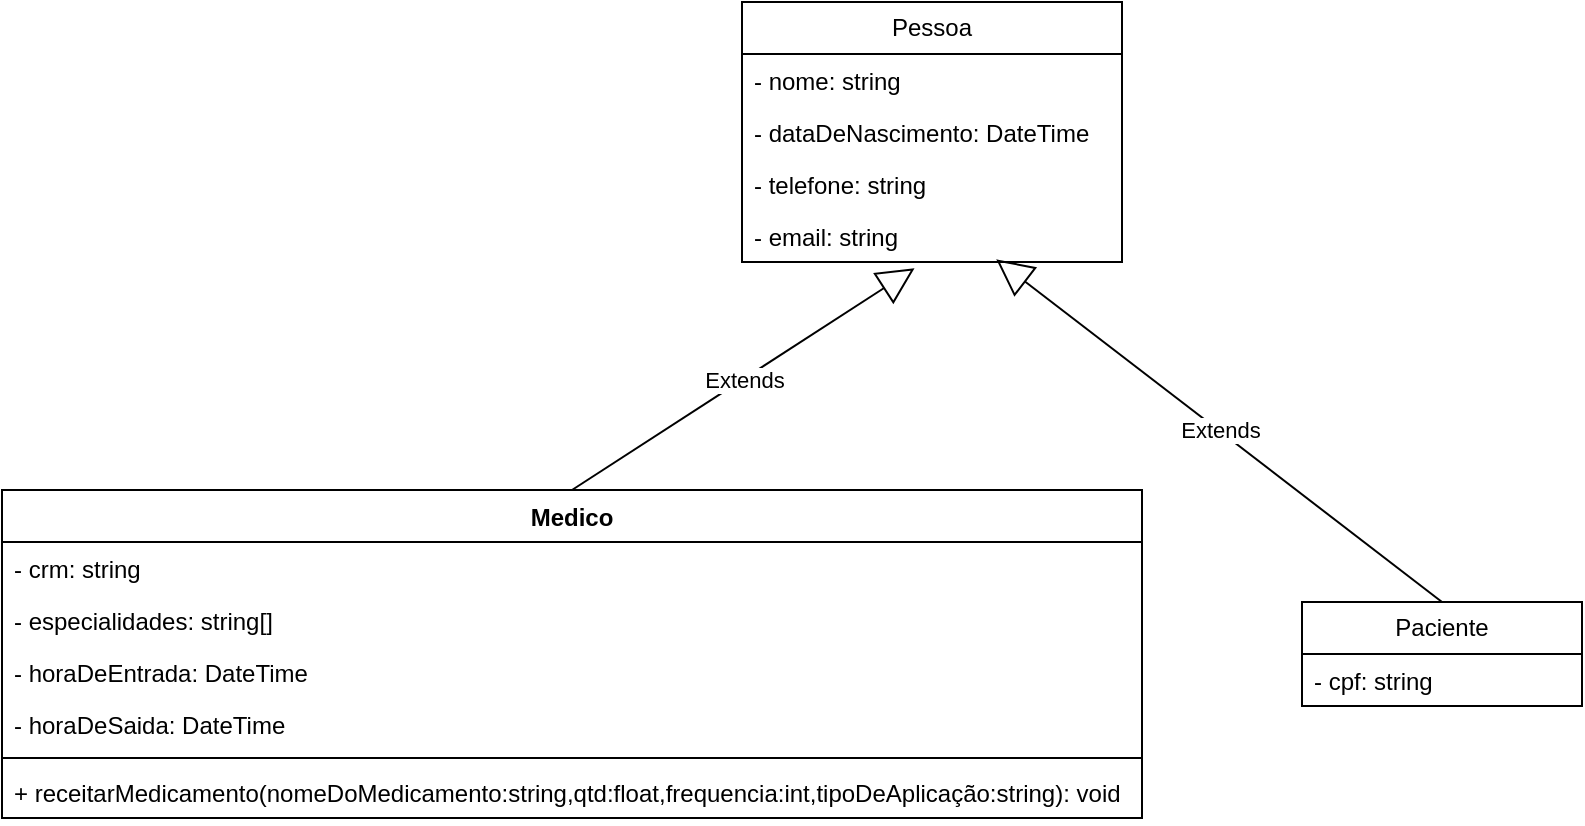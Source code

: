 <mxfile version="23.1.5" type="device">
  <diagram name="Página-1" id="istVY1GRx5doZPSE_vjN">
    <mxGraphModel dx="1751" dy="488" grid="1" gridSize="10" guides="1" tooltips="1" connect="1" arrows="1" fold="1" page="1" pageScale="1" pageWidth="827" pageHeight="1169" math="0" shadow="0">
      <root>
        <mxCell id="0" />
        <mxCell id="1" parent="0" />
        <mxCell id="OwBSbl5GreVEhK7tndun-1" value="Medico" style="swimlane;fontStyle=1;align=center;verticalAlign=top;childLayout=stackLayout;horizontal=1;startSize=26;horizontalStack=0;resizeParent=1;resizeParentMax=0;resizeLast=0;collapsible=1;marginBottom=0;whiteSpace=wrap;html=1;" vertex="1" parent="1">
          <mxGeometry x="-20" y="294" width="570" height="164" as="geometry" />
        </mxCell>
        <mxCell id="OwBSbl5GreVEhK7tndun-2" value="- crm: string" style="text;strokeColor=none;fillColor=none;align=left;verticalAlign=top;spacingLeft=4;spacingRight=4;overflow=hidden;rotatable=0;points=[[0,0.5],[1,0.5]];portConstraint=eastwest;whiteSpace=wrap;html=1;" vertex="1" parent="OwBSbl5GreVEhK7tndun-1">
          <mxGeometry y="26" width="570" height="26" as="geometry" />
        </mxCell>
        <mxCell id="OwBSbl5GreVEhK7tndun-5" value="- especialidades: string[]" style="text;strokeColor=none;fillColor=none;align=left;verticalAlign=top;spacingLeft=4;spacingRight=4;overflow=hidden;rotatable=0;points=[[0,0.5],[1,0.5]];portConstraint=eastwest;whiteSpace=wrap;html=1;" vertex="1" parent="OwBSbl5GreVEhK7tndun-1">
          <mxGeometry y="52" width="570" height="26" as="geometry" />
        </mxCell>
        <mxCell id="OwBSbl5GreVEhK7tndun-6" value="- horaDeEntrada: DateTime" style="text;strokeColor=none;fillColor=none;align=left;verticalAlign=top;spacingLeft=4;spacingRight=4;overflow=hidden;rotatable=0;points=[[0,0.5],[1,0.5]];portConstraint=eastwest;whiteSpace=wrap;html=1;" vertex="1" parent="OwBSbl5GreVEhK7tndun-1">
          <mxGeometry y="78" width="570" height="26" as="geometry" />
        </mxCell>
        <mxCell id="OwBSbl5GreVEhK7tndun-7" value="- horaDeSaida: DateTime" style="text;strokeColor=none;fillColor=none;align=left;verticalAlign=top;spacingLeft=4;spacingRight=4;overflow=hidden;rotatable=0;points=[[0,0.5],[1,0.5]];portConstraint=eastwest;whiteSpace=wrap;html=1;" vertex="1" parent="OwBSbl5GreVEhK7tndun-1">
          <mxGeometry y="104" width="570" height="26" as="geometry" />
        </mxCell>
        <mxCell id="OwBSbl5GreVEhK7tndun-3" value="" style="line;strokeWidth=1;fillColor=none;align=left;verticalAlign=middle;spacingTop=-1;spacingLeft=3;spacingRight=3;rotatable=0;labelPosition=right;points=[];portConstraint=eastwest;strokeColor=inherit;" vertex="1" parent="OwBSbl5GreVEhK7tndun-1">
          <mxGeometry y="130" width="570" height="8" as="geometry" />
        </mxCell>
        <mxCell id="OwBSbl5GreVEhK7tndun-4" value="+ receitarMedicamento(nomeDoMedicamento:string,qtd:float,frequencia:int,tipoDeAplicação:string): void" style="text;strokeColor=none;fillColor=none;align=left;verticalAlign=top;spacingLeft=4;spacingRight=4;overflow=hidden;rotatable=0;points=[[0,0.5],[1,0.5]];portConstraint=eastwest;whiteSpace=wrap;html=1;" vertex="1" parent="OwBSbl5GreVEhK7tndun-1">
          <mxGeometry y="138" width="570" height="26" as="geometry" />
        </mxCell>
        <mxCell id="OwBSbl5GreVEhK7tndun-12" value="Paciente" style="swimlane;fontStyle=0;childLayout=stackLayout;horizontal=1;startSize=26;fillColor=none;horizontalStack=0;resizeParent=1;resizeParentMax=0;resizeLast=0;collapsible=1;marginBottom=0;whiteSpace=wrap;html=1;" vertex="1" parent="1">
          <mxGeometry x="630" y="350" width="140" height="52" as="geometry" />
        </mxCell>
        <mxCell id="OwBSbl5GreVEhK7tndun-15" value="- cpf: string" style="text;strokeColor=none;fillColor=none;align=left;verticalAlign=top;spacingLeft=4;spacingRight=4;overflow=hidden;rotatable=0;points=[[0,0.5],[1,0.5]];portConstraint=eastwest;whiteSpace=wrap;html=1;" vertex="1" parent="OwBSbl5GreVEhK7tndun-12">
          <mxGeometry y="26" width="140" height="26" as="geometry" />
        </mxCell>
        <mxCell id="OwBSbl5GreVEhK7tndun-17" value="Pessoa" style="swimlane;fontStyle=0;childLayout=stackLayout;horizontal=1;startSize=26;fillColor=none;horizontalStack=0;resizeParent=1;resizeParentMax=0;resizeLast=0;collapsible=1;marginBottom=0;whiteSpace=wrap;html=1;" vertex="1" parent="1">
          <mxGeometry x="350" y="50" width="190" height="130" as="geometry" />
        </mxCell>
        <mxCell id="OwBSbl5GreVEhK7tndun-18" value="- nome: string" style="text;strokeColor=none;fillColor=none;align=left;verticalAlign=top;spacingLeft=4;spacingRight=4;overflow=hidden;rotatable=0;points=[[0,0.5],[1,0.5]];portConstraint=eastwest;whiteSpace=wrap;html=1;" vertex="1" parent="OwBSbl5GreVEhK7tndun-17">
          <mxGeometry y="26" width="190" height="26" as="geometry" />
        </mxCell>
        <mxCell id="OwBSbl5GreVEhK7tndun-21" value="- dataDeNascimento: DateTime" style="text;strokeColor=none;fillColor=none;align=left;verticalAlign=top;spacingLeft=4;spacingRight=4;overflow=hidden;rotatable=0;points=[[0,0.5],[1,0.5]];portConstraint=eastwest;whiteSpace=wrap;html=1;" vertex="1" parent="OwBSbl5GreVEhK7tndun-17">
          <mxGeometry y="52" width="190" height="26" as="geometry" />
        </mxCell>
        <mxCell id="OwBSbl5GreVEhK7tndun-22" value="- telefone: string" style="text;strokeColor=none;fillColor=none;align=left;verticalAlign=top;spacingLeft=4;spacingRight=4;overflow=hidden;rotatable=0;points=[[0,0.5],[1,0.5]];portConstraint=eastwest;whiteSpace=wrap;html=1;" vertex="1" parent="OwBSbl5GreVEhK7tndun-17">
          <mxGeometry y="78" width="190" height="26" as="geometry" />
        </mxCell>
        <mxCell id="OwBSbl5GreVEhK7tndun-23" value="- email: string" style="text;strokeColor=none;fillColor=none;align=left;verticalAlign=top;spacingLeft=4;spacingRight=4;overflow=hidden;rotatable=0;points=[[0,0.5],[1,0.5]];portConstraint=eastwest;whiteSpace=wrap;html=1;" vertex="1" parent="OwBSbl5GreVEhK7tndun-17">
          <mxGeometry y="104" width="190" height="26" as="geometry" />
        </mxCell>
        <mxCell id="OwBSbl5GreVEhK7tndun-24" value="Extends" style="endArrow=block;endSize=16;endFill=0;html=1;rounded=0;entryX=0.454;entryY=1.122;entryDx=0;entryDy=0;entryPerimeter=0;exitX=0.5;exitY=0;exitDx=0;exitDy=0;" edge="1" parent="1" source="OwBSbl5GreVEhK7tndun-1" target="OwBSbl5GreVEhK7tndun-23">
          <mxGeometry width="160" relative="1" as="geometry">
            <mxPoint x="290" y="230" as="sourcePoint" />
            <mxPoint x="450" y="230" as="targetPoint" />
          </mxGeometry>
        </mxCell>
        <mxCell id="OwBSbl5GreVEhK7tndun-25" value="Extends" style="endArrow=block;endSize=16;endFill=0;html=1;rounded=0;entryX=0.669;entryY=0.949;entryDx=0;entryDy=0;entryPerimeter=0;exitX=0.5;exitY=0;exitDx=0;exitDy=0;" edge="1" parent="1" source="OwBSbl5GreVEhK7tndun-12" target="OwBSbl5GreVEhK7tndun-23">
          <mxGeometry width="160" relative="1" as="geometry">
            <mxPoint x="300" y="270" as="sourcePoint" />
            <mxPoint x="460" y="270" as="targetPoint" />
          </mxGeometry>
        </mxCell>
      </root>
    </mxGraphModel>
  </diagram>
</mxfile>
